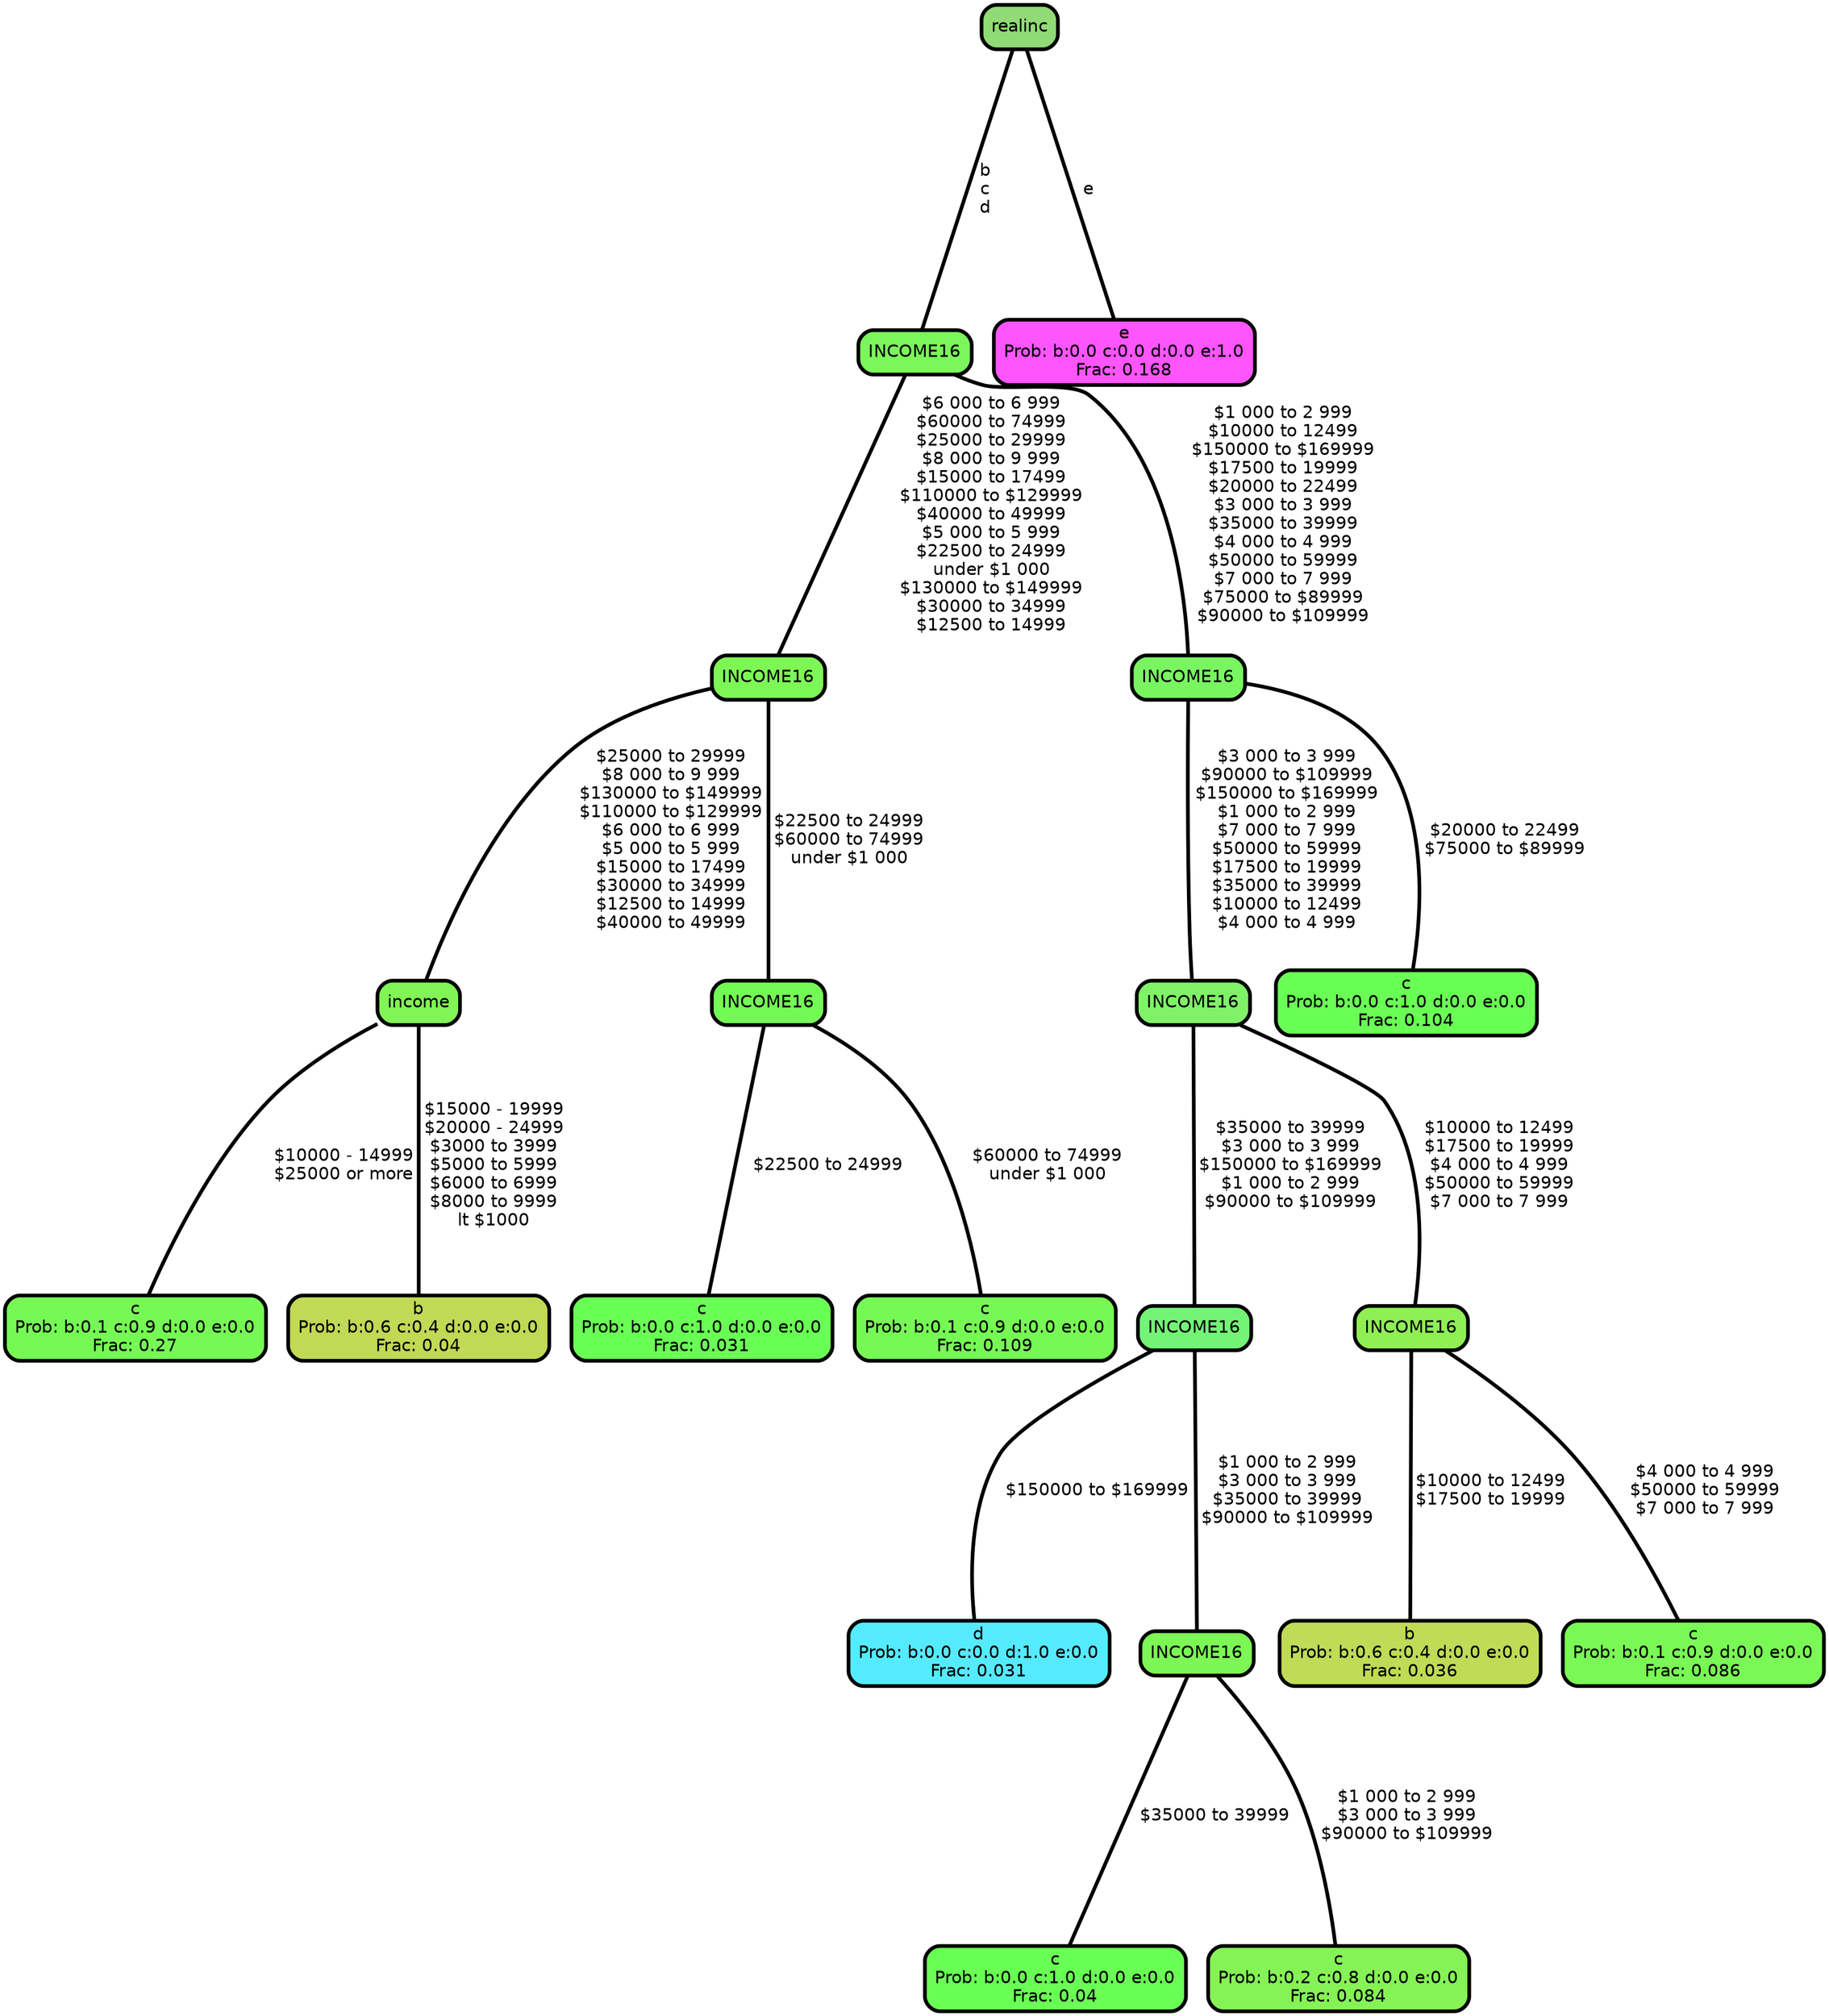 graph Tree {
node [shape=box, style="filled, rounded",color="black",penwidth="3",fontcolor="black",                 fontname=helvetica] ;
graph [ranksep="0 equally", splines=straight,                 bgcolor=transparent, dpi=200] ;
edge [fontname=helvetica, color=black] ;
0 [label="c
Prob: b:0.1 c:0.9 d:0.0 e:0.0
Frac: 0.27", fillcolor="#76f955"] ;
1 [label="income", fillcolor="#80f555"] ;
2 [label="b
Prob: b:0.6 c:0.4 d:0.0 e:0.0
Frac: 0.04", fillcolor="#c2d955"] ;
3 [label="INCOME16", fillcolor="#7df755"] ;
4 [label="c
Prob: b:0.0 c:1.0 d:0.0 e:0.0
Frac: 0.031", fillcolor="#6aff55"] ;
5 [label="INCOME16", fillcolor="#74fa55"] ;
6 [label="c
Prob: b:0.1 c:0.9 d:0.0 e:0.0
Frac: 0.109", fillcolor="#77f955"] ;
7 [label="INCOME16", fillcolor="#7bf65b"] ;
8 [label="d
Prob: b:0.0 c:0.0 d:1.0 e:0.0
Frac: 0.031", fillcolor="#55ebff"] ;
9 [label="INCOME16", fillcolor="#74f477"] ;
10 [label="c
Prob: b:0.0 c:1.0 d:0.0 e:0.0
Frac: 0.04", fillcolor="#6aff55"] ;
11 [label="INCOME16", fillcolor="#7cf755"] ;
12 [label="c
Prob: b:0.2 c:0.8 d:0.0 e:0.0
Frac: 0.084", fillcolor="#85f355"] ;
13 [label="INCOME16", fillcolor="#80f268"] ;
14 [label="b
Prob: b:0.6 c:0.4 d:0.0 e:0.0
Frac: 0.036", fillcolor="#c0db55"] ;
15 [label="INCOME16", fillcolor="#8fef55"] ;
16 [label="c
Prob: b:0.1 c:0.9 d:0.0 e:0.0
Frac: 0.086", fillcolor="#7af855"] ;
17 [label="INCOME16", fillcolor="#7af562"] ;
18 [label="c
Prob: b:0.0 c:1.0 d:0.0 e:0.0
Frac: 0.104", fillcolor="#6aff55"] ;
19 [label="realinc", fillcolor="#91db76"] ;
20 [label="e
Prob: b:0.0 c:0.0 d:0.0 e:1.0
Frac: 0.168", fillcolor="#ff55ff"] ;
1 -- 0 [label=" $10000 - 14999\n $25000 or more",penwidth=3] ;
1 -- 2 [label=" $15000 - 19999\n $20000 - 24999\n $3000 to 3999\n $5000 to 5999\n $6000 to 6999\n $8000 to 9999\n lt $1000",penwidth=3] ;
3 -- 1 [label=" $25000 to 29999\n $8 000 to 9 999\n $130000 to $149999\n $110000 to $129999\n $6 000 to 6 999\n $5 000 to 5 999\n $15000 to 17499\n $30000 to 34999\n $12500 to 14999\n $40000 to 49999",penwidth=3] ;
3 -- 5 [label=" $22500 to 24999\n $60000 to 74999\n under $1 000",penwidth=3] ;
5 -- 4 [label=" $22500 to 24999",penwidth=3] ;
5 -- 6 [label=" $60000 to 74999\n under $1 000",penwidth=3] ;
7 -- 3 [label=" $6 000 to 6 999\n $60000 to 74999\n $25000 to 29999\n $8 000 to 9 999\n $15000 to 17499\n $110000 to $129999\n $40000 to 49999\n $5 000 to 5 999\n $22500 to 24999\n under $1 000\n $130000 to $149999\n $30000 to 34999\n $12500 to 14999",penwidth=3] ;
7 -- 17 [label=" $1 000 to 2 999\n $10000 to 12499\n $150000 to $169999\n $17500 to 19999\n $20000 to 22499\n $3 000 to 3 999\n $35000 to 39999\n $4 000 to 4 999\n $50000 to 59999\n $7 000 to 7 999\n $75000 to $89999\n $90000 to $109999",penwidth=3] ;
9 -- 8 [label=" $150000 to $169999",penwidth=3] ;
9 -- 11 [label=" $1 000 to 2 999\n $3 000 to 3 999\n $35000 to 39999\n $90000 to $109999",penwidth=3] ;
11 -- 10 [label=" $35000 to 39999",penwidth=3] ;
11 -- 12 [label=" $1 000 to 2 999\n $3 000 to 3 999\n $90000 to $109999",penwidth=3] ;
13 -- 9 [label=" $35000 to 39999\n $3 000 to 3 999\n $150000 to $169999\n $1 000 to 2 999\n $90000 to $109999",penwidth=3] ;
13 -- 15 [label=" $10000 to 12499\n $17500 to 19999\n $4 000 to 4 999\n $50000 to 59999\n $7 000 to 7 999",penwidth=3] ;
15 -- 14 [label=" $10000 to 12499\n $17500 to 19999",penwidth=3] ;
15 -- 16 [label=" $4 000 to 4 999\n $50000 to 59999\n $7 000 to 7 999",penwidth=3] ;
17 -- 13 [label=" $3 000 to 3 999\n $90000 to $109999\n $150000 to $169999\n $1 000 to 2 999\n $7 000 to 7 999\n $50000 to 59999\n $17500 to 19999\n $35000 to 39999\n $10000 to 12499\n $4 000 to 4 999",penwidth=3] ;
17 -- 18 [label=" $20000 to 22499\n $75000 to $89999",penwidth=3] ;
19 -- 7 [label=" b\n c\n d",penwidth=3] ;
19 -- 20 [label=" e",penwidth=3] ;
{rank = same;}}
